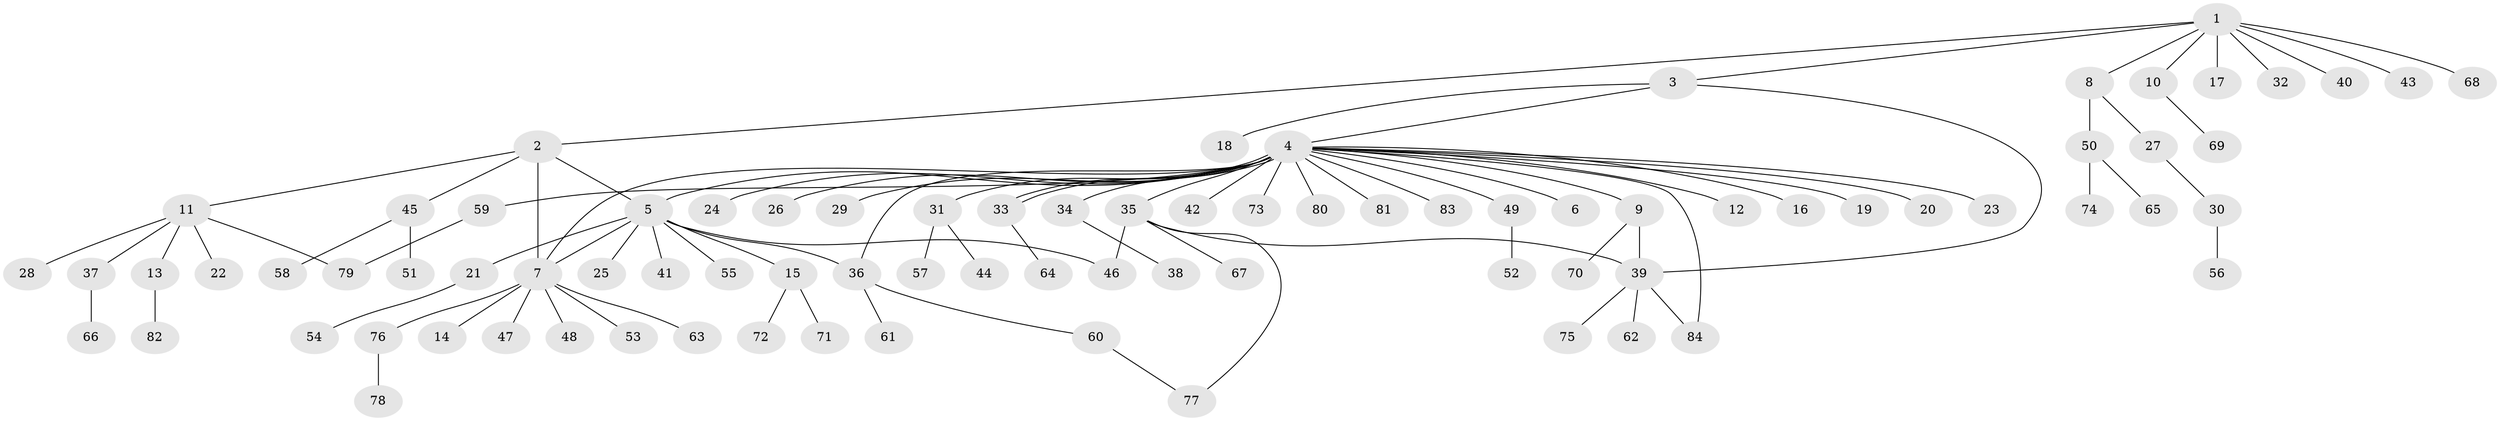 // coarse degree distribution, {8: 0.03389830508474576, 5: 0.05084745762711865, 3: 0.05084745762711865, 25: 0.01694915254237288, 9: 0.01694915254237288, 1: 0.6440677966101694, 2: 0.1694915254237288, 4: 0.01694915254237288}
// Generated by graph-tools (version 1.1) at 2025/50/03/04/25 22:50:37]
// undirected, 84 vertices, 94 edges
graph export_dot {
  node [color=gray90,style=filled];
  1;
  2;
  3;
  4;
  5;
  6;
  7;
  8;
  9;
  10;
  11;
  12;
  13;
  14;
  15;
  16;
  17;
  18;
  19;
  20;
  21;
  22;
  23;
  24;
  25;
  26;
  27;
  28;
  29;
  30;
  31;
  32;
  33;
  34;
  35;
  36;
  37;
  38;
  39;
  40;
  41;
  42;
  43;
  44;
  45;
  46;
  47;
  48;
  49;
  50;
  51;
  52;
  53;
  54;
  55;
  56;
  57;
  58;
  59;
  60;
  61;
  62;
  63;
  64;
  65;
  66;
  67;
  68;
  69;
  70;
  71;
  72;
  73;
  74;
  75;
  76;
  77;
  78;
  79;
  80;
  81;
  82;
  83;
  84;
  1 -- 2;
  1 -- 3;
  1 -- 8;
  1 -- 10;
  1 -- 17;
  1 -- 32;
  1 -- 40;
  1 -- 43;
  1 -- 68;
  2 -- 5;
  2 -- 7;
  2 -- 11;
  2 -- 45;
  3 -- 4;
  3 -- 18;
  3 -- 39;
  4 -- 5;
  4 -- 6;
  4 -- 7;
  4 -- 9;
  4 -- 12;
  4 -- 16;
  4 -- 19;
  4 -- 20;
  4 -- 23;
  4 -- 24;
  4 -- 26;
  4 -- 29;
  4 -- 31;
  4 -- 33;
  4 -- 33;
  4 -- 34;
  4 -- 35;
  4 -- 36;
  4 -- 42;
  4 -- 49;
  4 -- 59;
  4 -- 73;
  4 -- 80;
  4 -- 81;
  4 -- 83;
  4 -- 84;
  5 -- 7;
  5 -- 15;
  5 -- 21;
  5 -- 25;
  5 -- 36;
  5 -- 41;
  5 -- 46;
  5 -- 55;
  7 -- 14;
  7 -- 47;
  7 -- 48;
  7 -- 53;
  7 -- 63;
  7 -- 76;
  8 -- 27;
  8 -- 50;
  9 -- 39;
  9 -- 70;
  10 -- 69;
  11 -- 13;
  11 -- 22;
  11 -- 28;
  11 -- 37;
  11 -- 79;
  13 -- 82;
  15 -- 71;
  15 -- 72;
  21 -- 54;
  27 -- 30;
  30 -- 56;
  31 -- 44;
  31 -- 57;
  33 -- 64;
  34 -- 38;
  35 -- 39;
  35 -- 46;
  35 -- 67;
  35 -- 77;
  36 -- 60;
  36 -- 61;
  37 -- 66;
  39 -- 62;
  39 -- 75;
  39 -- 84;
  45 -- 51;
  45 -- 58;
  49 -- 52;
  50 -- 65;
  50 -- 74;
  59 -- 79;
  60 -- 77;
  76 -- 78;
}
